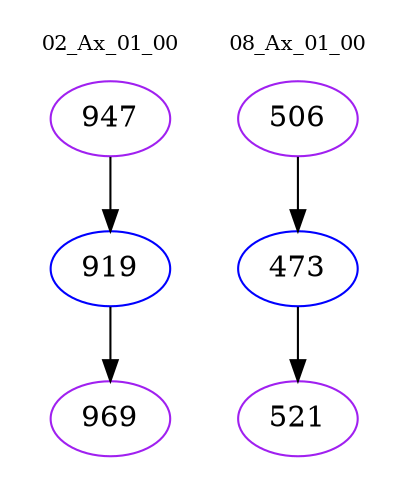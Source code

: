 digraph{
subgraph cluster_0 {
color = white
label = "02_Ax_01_00";
fontsize=10;
T0_947 [label="947", color="purple"]
T0_947 -> T0_919 [color="black"]
T0_919 [label="919", color="blue"]
T0_919 -> T0_969 [color="black"]
T0_969 [label="969", color="purple"]
}
subgraph cluster_1 {
color = white
label = "08_Ax_01_00";
fontsize=10;
T1_506 [label="506", color="purple"]
T1_506 -> T1_473 [color="black"]
T1_473 [label="473", color="blue"]
T1_473 -> T1_521 [color="black"]
T1_521 [label="521", color="purple"]
}
}
